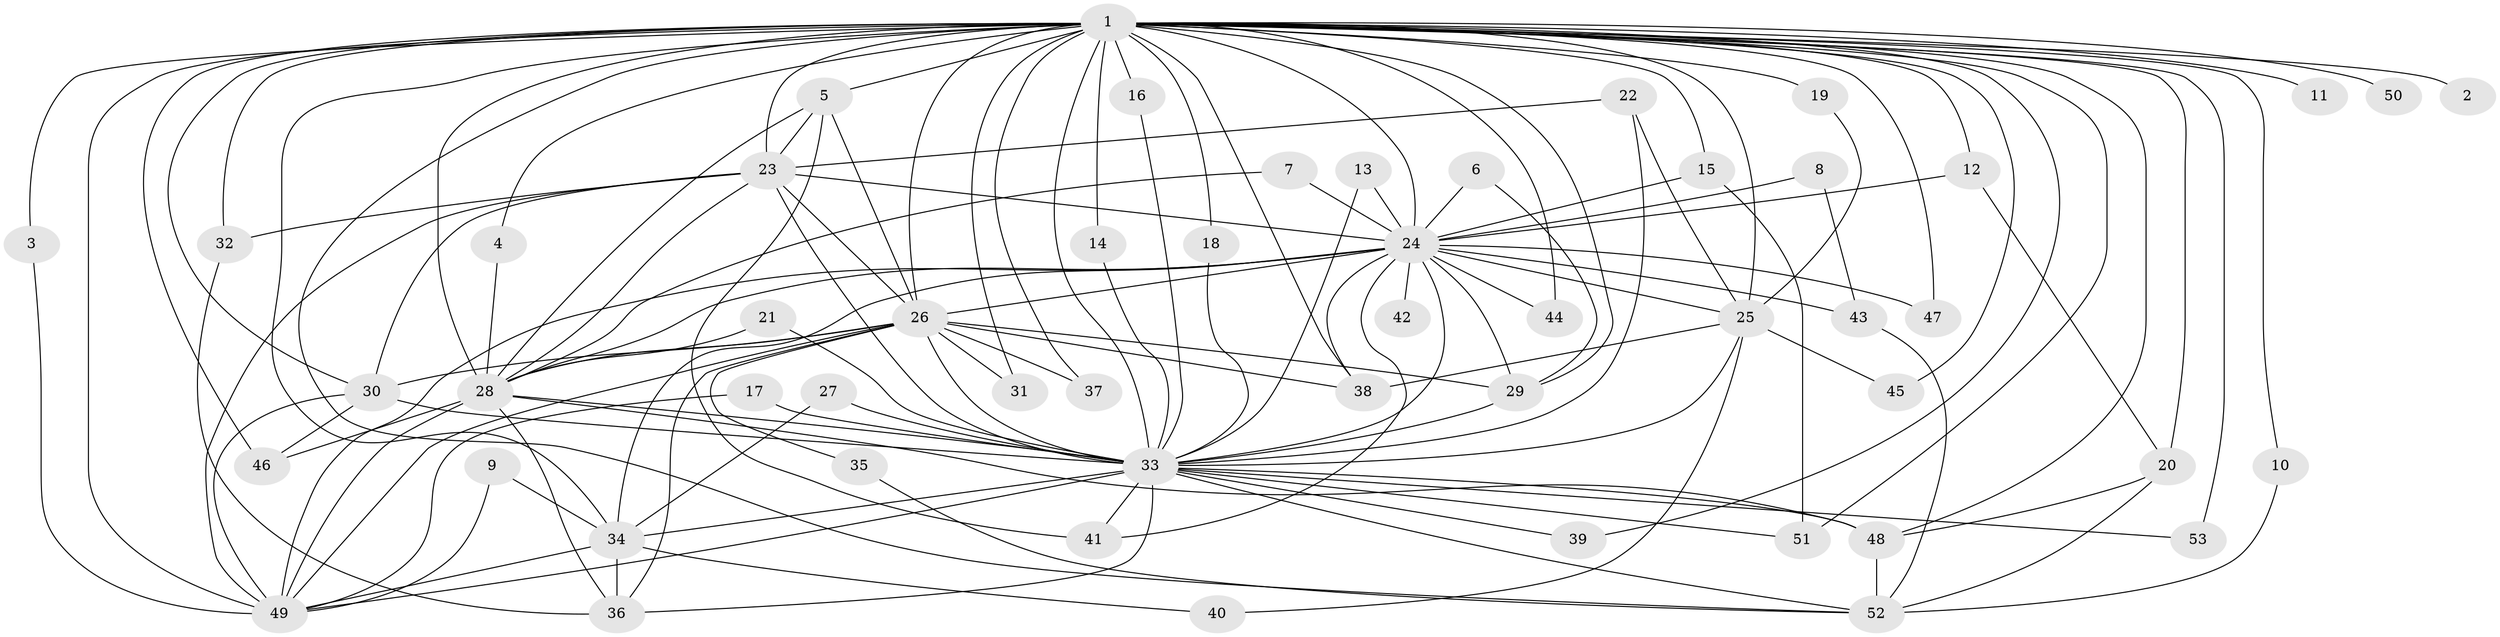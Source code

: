 // original degree distribution, {17: 0.01904761904761905, 39: 0.009523809523809525, 14: 0.01904761904761905, 19: 0.009523809523809525, 15: 0.009523809523809525, 22: 0.009523809523809525, 16: 0.009523809523809525, 36: 0.009523809523809525, 6: 0.02857142857142857, 4: 0.06666666666666667, 7: 0.009523809523809525, 5: 0.0380952380952381, 2: 0.5523809523809524, 3: 0.2, 9: 0.009523809523809525}
// Generated by graph-tools (version 1.1) at 2025/25/03/09/25 03:25:53]
// undirected, 53 vertices, 132 edges
graph export_dot {
graph [start="1"]
  node [color=gray90,style=filled];
  1;
  2;
  3;
  4;
  5;
  6;
  7;
  8;
  9;
  10;
  11;
  12;
  13;
  14;
  15;
  16;
  17;
  18;
  19;
  20;
  21;
  22;
  23;
  24;
  25;
  26;
  27;
  28;
  29;
  30;
  31;
  32;
  33;
  34;
  35;
  36;
  37;
  38;
  39;
  40;
  41;
  42;
  43;
  44;
  45;
  46;
  47;
  48;
  49;
  50;
  51;
  52;
  53;
  1 -- 2 [weight=2.0];
  1 -- 3 [weight=1.0];
  1 -- 4 [weight=1.0];
  1 -- 5 [weight=1.0];
  1 -- 10 [weight=1.0];
  1 -- 11 [weight=1.0];
  1 -- 12 [weight=1.0];
  1 -- 14 [weight=1.0];
  1 -- 15 [weight=1.0];
  1 -- 16 [weight=2.0];
  1 -- 18 [weight=1.0];
  1 -- 19 [weight=2.0];
  1 -- 20 [weight=1.0];
  1 -- 23 [weight=3.0];
  1 -- 24 [weight=6.0];
  1 -- 25 [weight=2.0];
  1 -- 26 [weight=4.0];
  1 -- 28 [weight=4.0];
  1 -- 29 [weight=1.0];
  1 -- 30 [weight=1.0];
  1 -- 31 [weight=3.0];
  1 -- 32 [weight=1.0];
  1 -- 33 [weight=4.0];
  1 -- 34 [weight=2.0];
  1 -- 37 [weight=1.0];
  1 -- 38 [weight=2.0];
  1 -- 39 [weight=1.0];
  1 -- 44 [weight=1.0];
  1 -- 45 [weight=1.0];
  1 -- 46 [weight=1.0];
  1 -- 47 [weight=1.0];
  1 -- 48 [weight=1.0];
  1 -- 49 [weight=3.0];
  1 -- 50 [weight=2.0];
  1 -- 51 [weight=1.0];
  1 -- 52 [weight=1.0];
  1 -- 53 [weight=1.0];
  3 -- 49 [weight=1.0];
  4 -- 28 [weight=1.0];
  5 -- 23 [weight=1.0];
  5 -- 26 [weight=1.0];
  5 -- 28 [weight=1.0];
  5 -- 41 [weight=1.0];
  6 -- 24 [weight=1.0];
  6 -- 29 [weight=1.0];
  7 -- 24 [weight=1.0];
  7 -- 28 [weight=1.0];
  8 -- 24 [weight=1.0];
  8 -- 43 [weight=1.0];
  9 -- 34 [weight=1.0];
  9 -- 49 [weight=1.0];
  10 -- 52 [weight=1.0];
  12 -- 20 [weight=1.0];
  12 -- 24 [weight=1.0];
  13 -- 24 [weight=1.0];
  13 -- 33 [weight=1.0];
  14 -- 33 [weight=1.0];
  15 -- 24 [weight=1.0];
  15 -- 51 [weight=1.0];
  16 -- 33 [weight=1.0];
  17 -- 33 [weight=1.0];
  17 -- 49 [weight=1.0];
  18 -- 33 [weight=1.0];
  19 -- 25 [weight=1.0];
  20 -- 48 [weight=1.0];
  20 -- 52 [weight=1.0];
  21 -- 28 [weight=1.0];
  21 -- 33 [weight=1.0];
  22 -- 23 [weight=1.0];
  22 -- 25 [weight=1.0];
  22 -- 33 [weight=1.0];
  23 -- 24 [weight=3.0];
  23 -- 26 [weight=1.0];
  23 -- 28 [weight=1.0];
  23 -- 30 [weight=1.0];
  23 -- 32 [weight=2.0];
  23 -- 33 [weight=1.0];
  23 -- 49 [weight=1.0];
  24 -- 25 [weight=1.0];
  24 -- 26 [weight=5.0];
  24 -- 28 [weight=2.0];
  24 -- 29 [weight=2.0];
  24 -- 33 [weight=2.0];
  24 -- 34 [weight=1.0];
  24 -- 38 [weight=1.0];
  24 -- 41 [weight=1.0];
  24 -- 42 [weight=2.0];
  24 -- 43 [weight=2.0];
  24 -- 44 [weight=1.0];
  24 -- 47 [weight=1.0];
  24 -- 49 [weight=2.0];
  25 -- 33 [weight=1.0];
  25 -- 38 [weight=1.0];
  25 -- 40 [weight=1.0];
  25 -- 45 [weight=1.0];
  26 -- 28 [weight=1.0];
  26 -- 29 [weight=1.0];
  26 -- 30 [weight=1.0];
  26 -- 31 [weight=1.0];
  26 -- 33 [weight=2.0];
  26 -- 35 [weight=1.0];
  26 -- 36 [weight=1.0];
  26 -- 37 [weight=1.0];
  26 -- 38 [weight=1.0];
  26 -- 49 [weight=1.0];
  27 -- 33 [weight=1.0];
  27 -- 34 [weight=1.0];
  28 -- 33 [weight=2.0];
  28 -- 36 [weight=1.0];
  28 -- 46 [weight=1.0];
  28 -- 48 [weight=2.0];
  28 -- 49 [weight=1.0];
  29 -- 33 [weight=1.0];
  30 -- 33 [weight=1.0];
  30 -- 46 [weight=1.0];
  30 -- 49 [weight=1.0];
  32 -- 36 [weight=1.0];
  33 -- 34 [weight=1.0];
  33 -- 36 [weight=1.0];
  33 -- 39 [weight=1.0];
  33 -- 41 [weight=1.0];
  33 -- 48 [weight=2.0];
  33 -- 49 [weight=2.0];
  33 -- 51 [weight=2.0];
  33 -- 52 [weight=1.0];
  33 -- 53 [weight=1.0];
  34 -- 36 [weight=1.0];
  34 -- 40 [weight=1.0];
  34 -- 49 [weight=1.0];
  35 -- 52 [weight=1.0];
  43 -- 52 [weight=1.0];
  48 -- 52 [weight=1.0];
}
